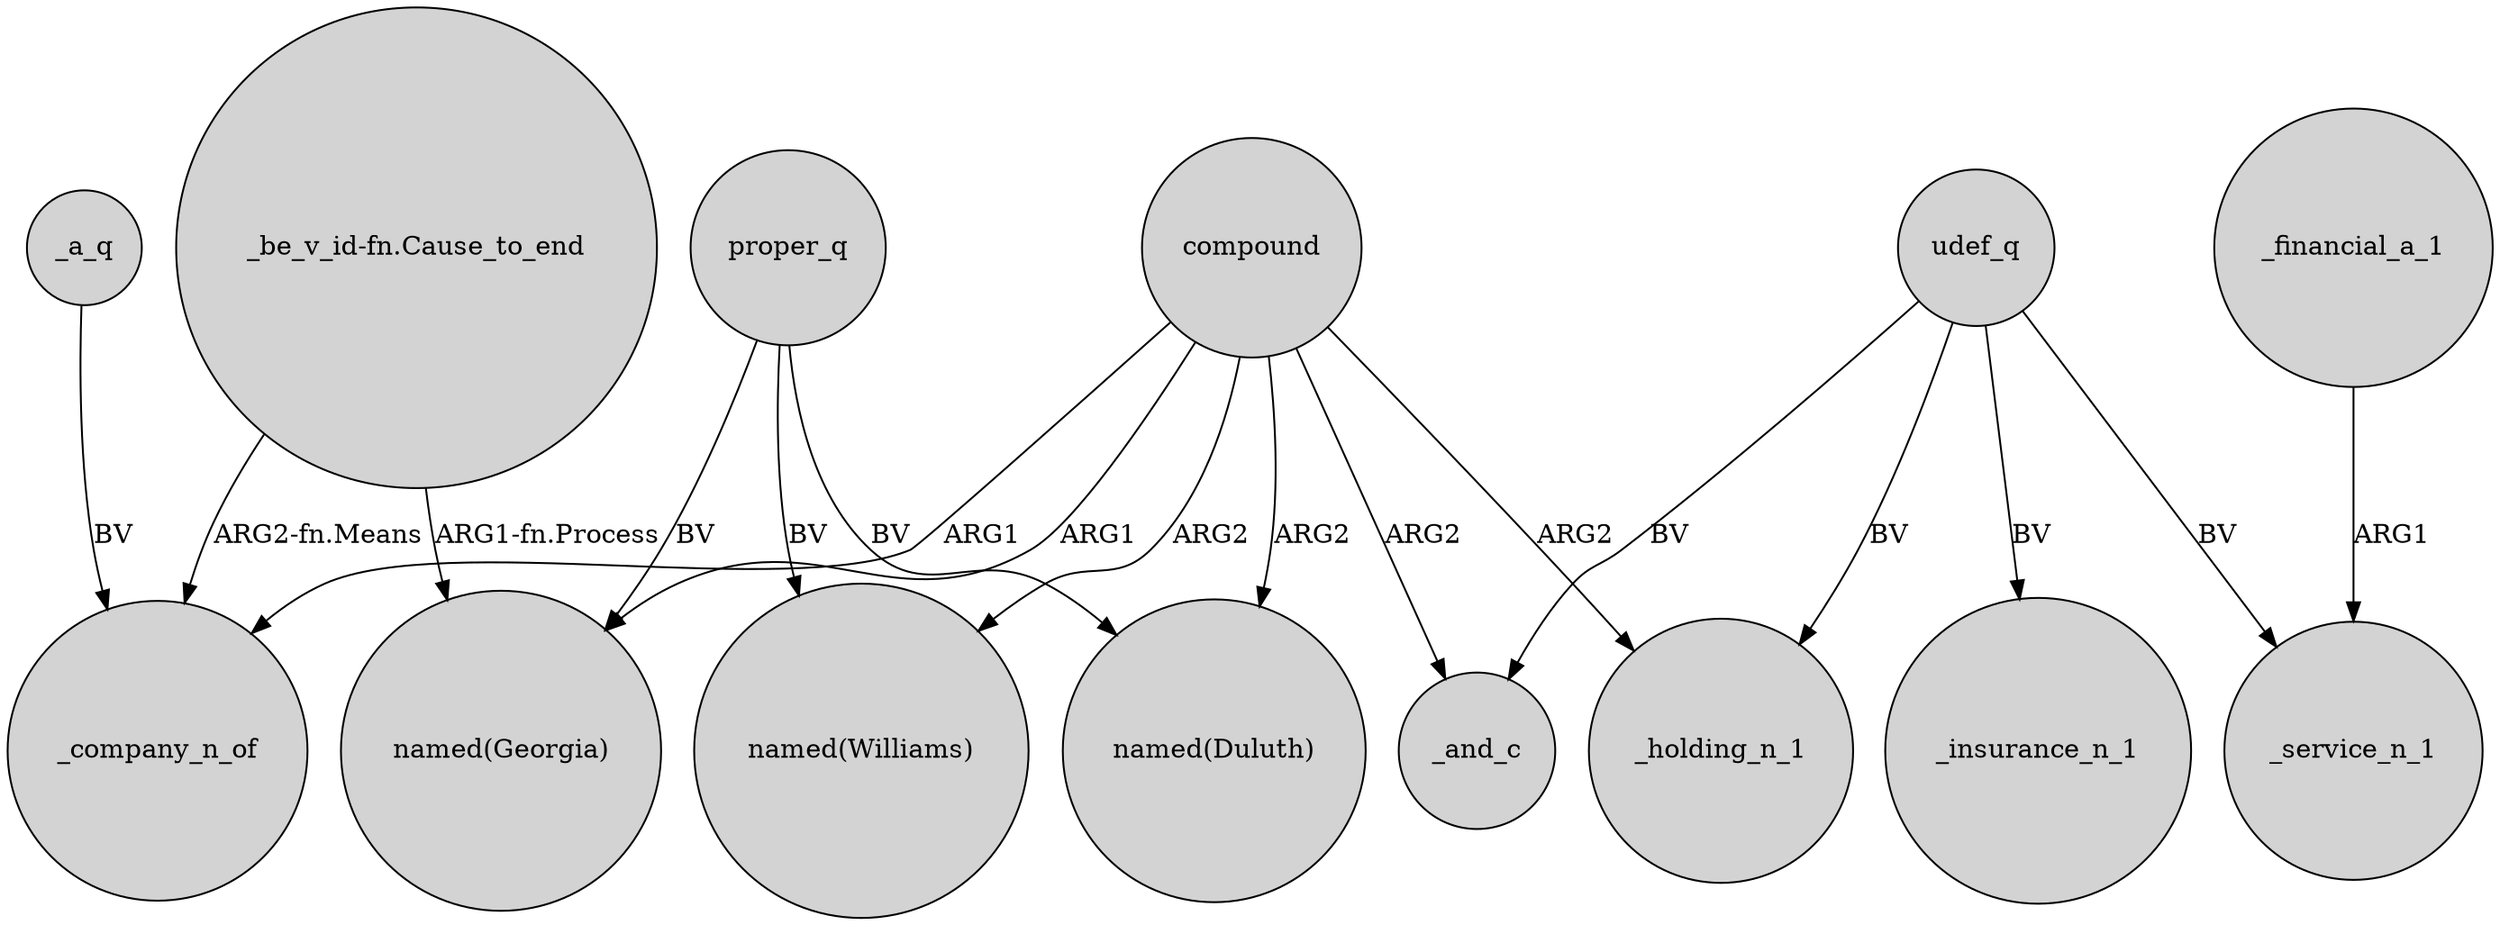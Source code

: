 digraph {
	node [shape=circle style=filled]
	_a_q -> _company_n_of [label=BV]
	proper_q -> "named(Georgia)" [label=BV]
	udef_q -> _service_n_1 [label=BV]
	udef_q -> _insurance_n_1 [label=BV]
	compound -> _holding_n_1 [label=ARG2]
	proper_q -> "named(Duluth)" [label=BV]
	udef_q -> _and_c [label=BV]
	compound -> _company_n_of [label=ARG1]
	compound -> "named(Duluth)" [label=ARG2]
	compound -> "named(Georgia)" [label=ARG1]
	compound -> _and_c [label=ARG2]
	proper_q -> "named(Williams)" [label=BV]
	udef_q -> _holding_n_1 [label=BV]
	"_be_v_id-fn.Cause_to_end" -> "named(Georgia)" [label="ARG1-fn.Process"]
	"_be_v_id-fn.Cause_to_end" -> _company_n_of [label="ARG2-fn.Means"]
	_financial_a_1 -> _service_n_1 [label=ARG1]
	compound -> "named(Williams)" [label=ARG2]
}
